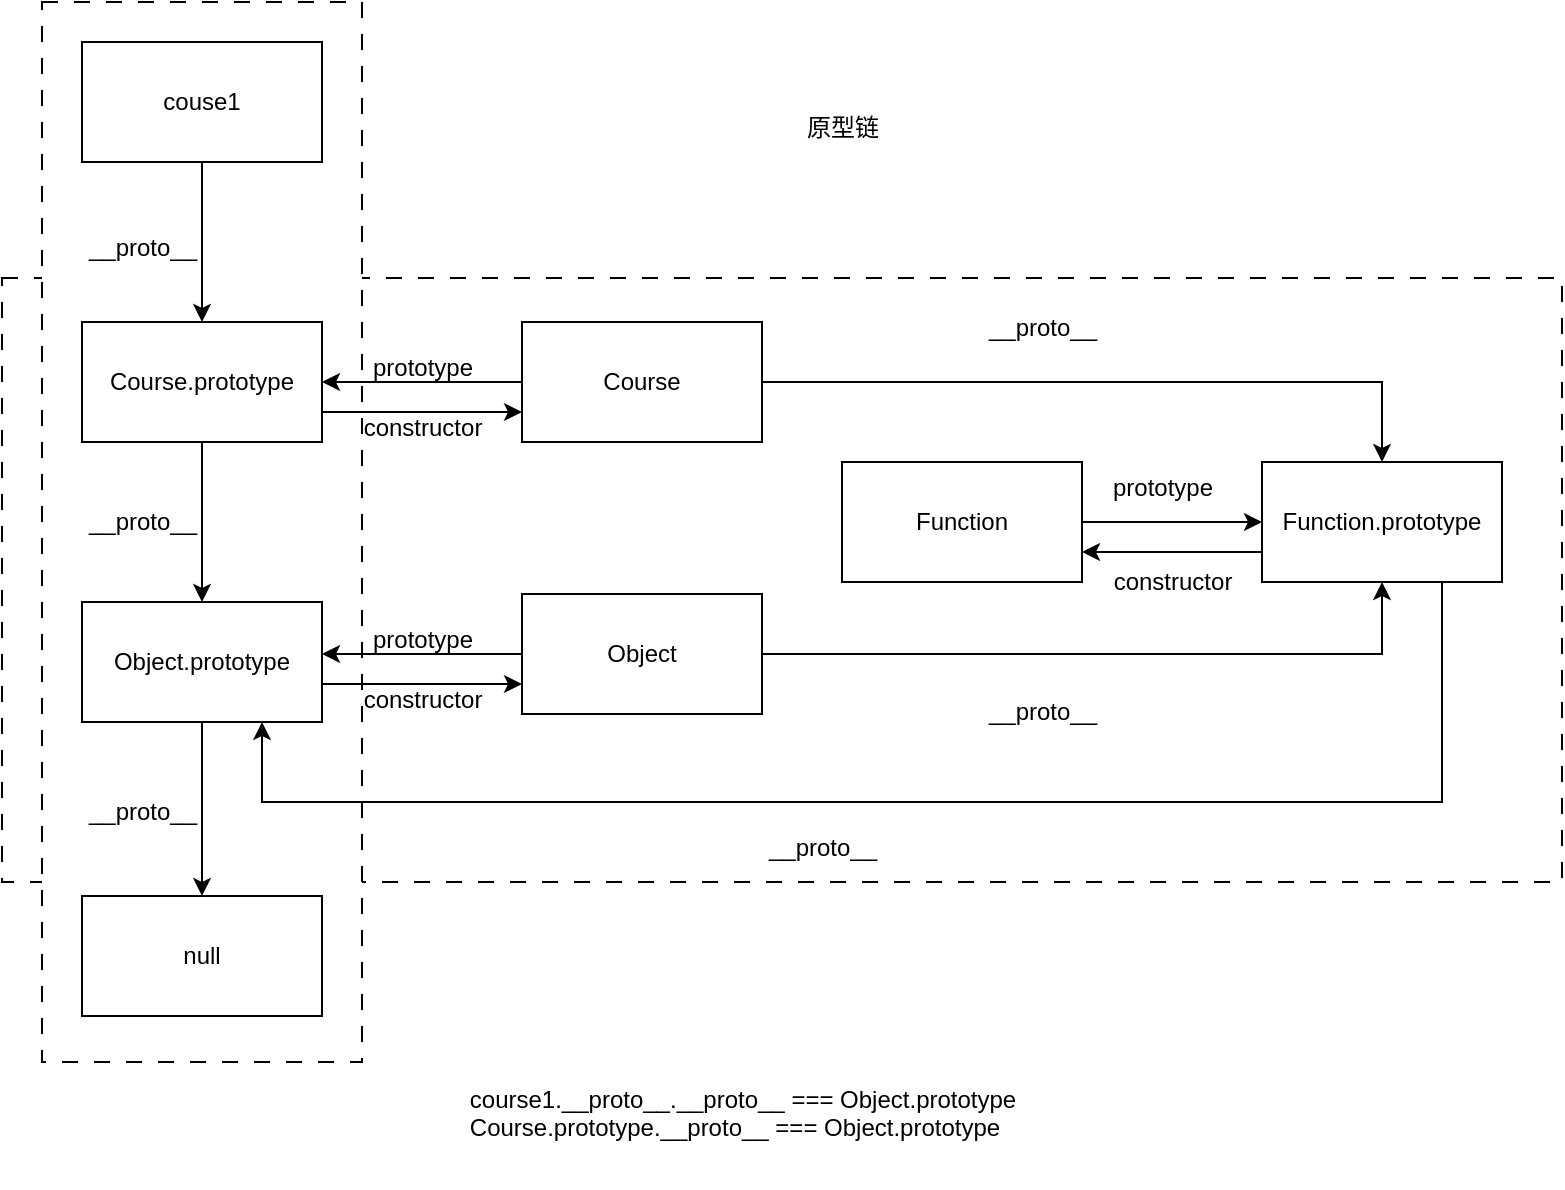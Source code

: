 <mxfile>
    <diagram id="OzyOfjKePgK2Kka0ILB-" name="Page-1">
        <mxGraphModel dx="823" dy="701" grid="1" gridSize="10" guides="1" tooltips="1" connect="1" arrows="1" fold="1" page="1" pageScale="1" pageWidth="827" pageHeight="1169" math="0" shadow="0">
            <root>
                <mxCell id="0"/>
                <mxCell id="1" parent="0"/>
                <mxCell id="lVFujl7vvUWovAULhIDM-63" value="" style="rounded=0;whiteSpace=wrap;html=1;dashed=1;dashPattern=8 8;fillColor=default;fontStyle=1" parent="1" vertex="1">
                    <mxGeometry x="10" y="198" width="780" height="302" as="geometry"/>
                </mxCell>
                <mxCell id="lVFujl7vvUWovAULhIDM-58" value="" style="rounded=0;whiteSpace=wrap;html=1;dashed=1;dashPattern=8 8;fillColor=default;" parent="1" vertex="1">
                    <mxGeometry x="30" y="60" width="160" height="530" as="geometry"/>
                </mxCell>
                <mxCell id="lVFujl7vvUWovAULhIDM-27" value="" style="edgeStyle=orthogonalEdgeStyle;rounded=0;orthogonalLoop=1;jettySize=auto;html=1;" parent="1" source="lVFujl7vvUWovAULhIDM-14" target="lVFujl7vvUWovAULhIDM-26" edge="1">
                    <mxGeometry relative="1" as="geometry"/>
                </mxCell>
                <mxCell id="lVFujl7vvUWovAULhIDM-14" value="couse1" style="rounded=0;whiteSpace=wrap;html=1;" parent="1" vertex="1">
                    <mxGeometry x="50" y="80" width="120" height="60" as="geometry"/>
                </mxCell>
                <mxCell id="lVFujl7vvUWovAULhIDM-29" value="" style="edgeStyle=orthogonalEdgeStyle;rounded=0;orthogonalLoop=1;jettySize=auto;html=1;" parent="1" source="lVFujl7vvUWovAULhIDM-26" target="lVFujl7vvUWovAULhIDM-28" edge="1">
                    <mxGeometry relative="1" as="geometry"/>
                </mxCell>
                <mxCell id="lVFujl7vvUWovAULhIDM-26" value="Course.prototype" style="rounded=0;whiteSpace=wrap;html=1;" parent="1" vertex="1">
                    <mxGeometry x="50" y="220" width="120" height="60" as="geometry"/>
                </mxCell>
                <mxCell id="lVFujl7vvUWovAULhIDM-31" value="" style="edgeStyle=orthogonalEdgeStyle;rounded=0;orthogonalLoop=1;jettySize=auto;html=1;" parent="1" source="lVFujl7vvUWovAULhIDM-28" target="lVFujl7vvUWovAULhIDM-30" edge="1">
                    <mxGeometry relative="1" as="geometry"/>
                </mxCell>
                <mxCell id="lVFujl7vvUWovAULhIDM-28" value="Object.prototype" style="rounded=0;whiteSpace=wrap;html=1;" parent="1" vertex="1">
                    <mxGeometry x="50" y="360" width="120" height="60" as="geometry"/>
                </mxCell>
                <mxCell id="lVFujl7vvUWovAULhIDM-30" value="null" style="rounded=0;whiteSpace=wrap;html=1;" parent="1" vertex="1">
                    <mxGeometry x="50" y="507" width="120" height="60" as="geometry"/>
                </mxCell>
                <mxCell id="lVFujl7vvUWovAULhIDM-33" value="" style="edgeStyle=orthogonalEdgeStyle;rounded=0;orthogonalLoop=1;jettySize=auto;html=1;" parent="1" source="lVFujl7vvUWovAULhIDM-32" target="lVFujl7vvUWovAULhIDM-26" edge="1">
                    <mxGeometry relative="1" as="geometry"/>
                </mxCell>
                <mxCell id="lVFujl7vvUWovAULhIDM-45" value="" style="edgeStyle=orthogonalEdgeStyle;rounded=0;orthogonalLoop=1;jettySize=auto;html=1;" parent="1" source="lVFujl7vvUWovAULhIDM-32" target="lVFujl7vvUWovAULhIDM-42" edge="1">
                    <mxGeometry relative="1" as="geometry"/>
                </mxCell>
                <mxCell id="lVFujl7vvUWovAULhIDM-32" value="Course" style="rounded=0;whiteSpace=wrap;html=1;" parent="1" vertex="1">
                    <mxGeometry x="270" y="220" width="120" height="60" as="geometry"/>
                </mxCell>
                <mxCell id="lVFujl7vvUWovAULhIDM-34" value="" style="endArrow=classic;html=1;rounded=0;exitX=1;exitY=0.75;exitDx=0;exitDy=0;entryX=0;entryY=0.75;entryDx=0;entryDy=0;" parent="1" source="lVFujl7vvUWovAULhIDM-26" target="lVFujl7vvUWovAULhIDM-32" edge="1">
                    <mxGeometry width="50" height="50" relative="1" as="geometry">
                        <mxPoint x="280" y="350" as="sourcePoint"/>
                        <mxPoint x="330" y="300" as="targetPoint"/>
                    </mxGeometry>
                </mxCell>
                <mxCell id="lVFujl7vvUWovAULhIDM-35" value="prototype" style="text;html=1;align=center;verticalAlign=middle;resizable=0;points=[];autosize=1;strokeColor=none;fillColor=none;" parent="1" vertex="1">
                    <mxGeometry x="185" y="228" width="70" height="30" as="geometry"/>
                </mxCell>
                <mxCell id="lVFujl7vvUWovAULhIDM-36" value="constructor" style="text;html=1;align=center;verticalAlign=middle;resizable=0;points=[];autosize=1;strokeColor=none;fillColor=none;" parent="1" vertex="1">
                    <mxGeometry x="180" y="258" width="80" height="30" as="geometry"/>
                </mxCell>
                <mxCell id="lVFujl7vvUWovAULhIDM-37" value="" style="edgeStyle=orthogonalEdgeStyle;rounded=0;orthogonalLoop=1;jettySize=auto;html=1;" parent="1" source="lVFujl7vvUWovAULhIDM-38" edge="1">
                    <mxGeometry relative="1" as="geometry">
                        <mxPoint x="170" y="386" as="targetPoint"/>
                    </mxGeometry>
                </mxCell>
                <mxCell id="lVFujl7vvUWovAULhIDM-38" value="Object" style="rounded=0;whiteSpace=wrap;html=1;" parent="1" vertex="1">
                    <mxGeometry x="270" y="356" width="120" height="60" as="geometry"/>
                </mxCell>
                <mxCell id="lVFujl7vvUWovAULhIDM-39" value="" style="endArrow=classic;html=1;rounded=0;exitX=1;exitY=0.75;exitDx=0;exitDy=0;entryX=0;entryY=0.75;entryDx=0;entryDy=0;" parent="1" target="lVFujl7vvUWovAULhIDM-38" edge="1">
                    <mxGeometry width="50" height="50" relative="1" as="geometry">
                        <mxPoint x="170" y="401" as="sourcePoint"/>
                        <mxPoint x="330" y="436" as="targetPoint"/>
                    </mxGeometry>
                </mxCell>
                <mxCell id="lVFujl7vvUWovAULhIDM-40" value="prototype" style="text;html=1;align=center;verticalAlign=middle;resizable=0;points=[];autosize=1;strokeColor=none;fillColor=none;" parent="1" vertex="1">
                    <mxGeometry x="185" y="364" width="70" height="30" as="geometry"/>
                </mxCell>
                <mxCell id="lVFujl7vvUWovAULhIDM-41" value="constructor" style="text;html=1;align=center;verticalAlign=middle;resizable=0;points=[];autosize=1;strokeColor=none;fillColor=none;" parent="1" vertex="1">
                    <mxGeometry x="180" y="394" width="80" height="30" as="geometry"/>
                </mxCell>
                <mxCell id="lVFujl7vvUWovAULhIDM-42" value="Function.prototype" style="rounded=0;whiteSpace=wrap;html=1;" parent="1" vertex="1">
                    <mxGeometry x="640" y="290" width="120" height="60" as="geometry"/>
                </mxCell>
                <mxCell id="lVFujl7vvUWovAULhIDM-46" value="__proto__" style="text;html=1;align=center;verticalAlign=middle;resizable=0;points=[];autosize=1;strokeColor=none;fillColor=none;" parent="1" vertex="1">
                    <mxGeometry x="490" y="208" width="80" height="30" as="geometry"/>
                </mxCell>
                <mxCell id="lVFujl7vvUWovAULhIDM-47" value="" style="endArrow=classic;html=1;rounded=0;exitX=1;exitY=0.5;exitDx=0;exitDy=0;entryX=0.5;entryY=1;entryDx=0;entryDy=0;" parent="1" source="lVFujl7vvUWovAULhIDM-38" target="lVFujl7vvUWovAULhIDM-42" edge="1">
                    <mxGeometry width="50" height="50" relative="1" as="geometry">
                        <mxPoint x="420" y="350" as="sourcePoint"/>
                        <mxPoint x="470" y="300" as="targetPoint"/>
                        <Array as="points">
                            <mxPoint x="700" y="386"/>
                        </Array>
                    </mxGeometry>
                </mxCell>
                <mxCell id="lVFujl7vvUWovAULhIDM-48" value="__proto__" style="text;html=1;align=center;verticalAlign=middle;resizable=0;points=[];autosize=1;strokeColor=none;fillColor=none;" parent="1" vertex="1">
                    <mxGeometry x="490" y="400" width="80" height="30" as="geometry"/>
                </mxCell>
                <mxCell id="lVFujl7vvUWovAULhIDM-53" value="" style="edgeStyle=orthogonalEdgeStyle;rounded=0;orthogonalLoop=1;jettySize=auto;html=1;" parent="1" source="lVFujl7vvUWovAULhIDM-52" target="lVFujl7vvUWovAULhIDM-42" edge="1">
                    <mxGeometry relative="1" as="geometry"/>
                </mxCell>
                <mxCell id="lVFujl7vvUWovAULhIDM-52" value="Function" style="rounded=0;whiteSpace=wrap;html=1;" parent="1" vertex="1">
                    <mxGeometry x="430" y="290" width="120" height="60" as="geometry"/>
                </mxCell>
                <mxCell id="lVFujl7vvUWovAULhIDM-54" value="prototype" style="text;html=1;align=center;verticalAlign=middle;resizable=0;points=[];autosize=1;strokeColor=none;fillColor=none;" parent="1" vertex="1">
                    <mxGeometry x="555" y="288" width="70" height="30" as="geometry"/>
                </mxCell>
                <mxCell id="lVFujl7vvUWovAULhIDM-55" value="" style="endArrow=classic;html=1;rounded=0;exitX=0.75;exitY=1;exitDx=0;exitDy=0;entryX=0.75;entryY=1;entryDx=0;entryDy=0;" parent="1" source="lVFujl7vvUWovAULhIDM-42" target="lVFujl7vvUWovAULhIDM-28" edge="1">
                    <mxGeometry width="50" height="50" relative="1" as="geometry">
                        <mxPoint x="420" y="350" as="sourcePoint"/>
                        <mxPoint x="470" y="300" as="targetPoint"/>
                        <Array as="points">
                            <mxPoint x="730" y="460"/>
                            <mxPoint x="140" y="460"/>
                        </Array>
                    </mxGeometry>
                </mxCell>
                <mxCell id="lVFujl7vvUWovAULhIDM-57" value="__proto__" style="text;html=1;align=center;verticalAlign=middle;resizable=0;points=[];autosize=1;strokeColor=none;fillColor=none;" parent="1" vertex="1">
                    <mxGeometry x="380" y="468" width="80" height="30" as="geometry"/>
                </mxCell>
                <mxCell id="lVFujl7vvUWovAULhIDM-59" value="__proto__" style="text;html=1;align=center;verticalAlign=middle;resizable=0;points=[];autosize=1;strokeColor=none;fillColor=none;" parent="1" vertex="1">
                    <mxGeometry x="40" y="168" width="80" height="30" as="geometry"/>
                </mxCell>
                <mxCell id="lVFujl7vvUWovAULhIDM-60" value="__proto__" style="text;html=1;align=center;verticalAlign=middle;resizable=0;points=[];autosize=1;strokeColor=none;fillColor=none;" parent="1" vertex="1">
                    <mxGeometry x="40" y="305" width="80" height="30" as="geometry"/>
                </mxCell>
                <mxCell id="lVFujl7vvUWovAULhIDM-61" value="__proto__" style="text;html=1;align=center;verticalAlign=middle;resizable=0;points=[];autosize=1;strokeColor=none;fillColor=none;" parent="1" vertex="1">
                    <mxGeometry x="40" y="450" width="80" height="30" as="geometry"/>
                </mxCell>
                <mxCell id="lVFujl7vvUWovAULhIDM-62" value="原型链" style="text;html=1;align=center;verticalAlign=middle;resizable=0;points=[];autosize=1;strokeColor=none;fillColor=none;" parent="1" vertex="1">
                    <mxGeometry x="400" y="108" width="60" height="30" as="geometry"/>
                </mxCell>
                <mxCell id="lVFujl7vvUWovAULhIDM-65" value="&lt;div&gt;course1.__proto__.__proto__ === Object.prototype&lt;/div&gt;&lt;div style=&quot;text-align: left;&quot;&gt;&lt;div&gt;Course.prototype.__proto__ === Object.prototype&lt;/div&gt;&lt;div&gt;&lt;br&gt;&lt;/div&gt;&lt;/div&gt;" style="text;html=1;align=center;verticalAlign=middle;resizable=0;points=[];autosize=1;strokeColor=none;fillColor=none;" parent="1" vertex="1">
                    <mxGeometry x="230" y="593" width="300" height="60" as="geometry"/>
                </mxCell>
                <mxCell id="2" value="" style="edgeStyle=none;orthogonalLoop=1;jettySize=auto;html=1;entryX=1;entryY=0.75;entryDx=0;entryDy=0;exitX=0;exitY=0.75;exitDx=0;exitDy=0;" parent="1" source="lVFujl7vvUWovAULhIDM-42" target="lVFujl7vvUWovAULhIDM-52" edge="1">
                    <mxGeometry width="100" relative="1" as="geometry">
                        <mxPoint x="540" y="370" as="sourcePoint"/>
                        <mxPoint x="640" y="370" as="targetPoint"/>
                        <Array as="points"/>
                    </mxGeometry>
                </mxCell>
                <mxCell id="3" value="constructor" style="text;html=1;align=center;verticalAlign=middle;resizable=0;points=[];autosize=1;strokeColor=none;fillColor=none;" parent="1" vertex="1">
                    <mxGeometry x="555" y="335" width="80" height="30" as="geometry"/>
                </mxCell>
            </root>
        </mxGraphModel>
    </diagram>
</mxfile>
